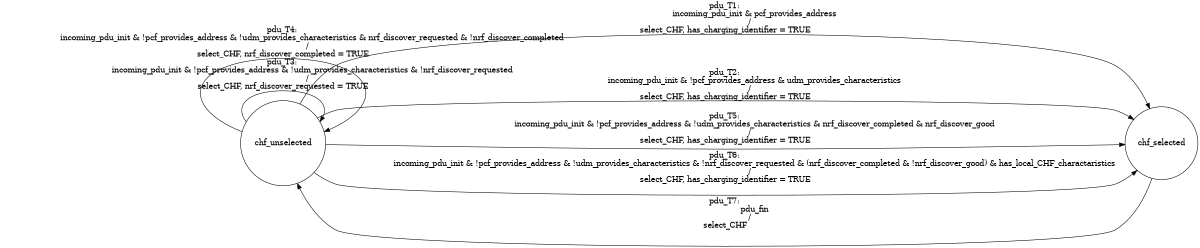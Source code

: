 digraph SMF{
rankdir = LR;
size = "8,5"
node [shape = circle, label="chf_unselected"]chf_unselected;
node [shape = circle, label="chf_selected"]chf_selected;
chf_unselected -> chf_selected [label = "pdu_T1: 
                        incoming_pdu_init & pcf_provides_address
                    /
select_CHF, has_charging_identifier = TRUE"]
chf_unselected -> chf_selected [label = "pdu_T2: 
                        incoming_pdu_init & !pcf_provides_address & udm_provides_characteristics
                    /
select_CHF, has_charging_identifier = TRUE"]
chf_unselected -> chf_unselected [label = "pdu_T3: 
                        incoming_pdu_init & !pcf_provides_address & !udm_provides_characteristics & !nrf_discover_requested
                    /
select_CHF, nrf_discover_requested = TRUE"]
chf_unselected -> chf_unselected [label = "pdu_T4: 
                        incoming_pdu_init & !pcf_provides_address & !udm_provides_characteristics & nrf_discover_requested & !nrf_discover_completed
                    /
select_CHF, nrf_discover_completed = TRUE"]
chf_unselected -> chf_selected [label = "pdu_T5: 
                        incoming_pdu_init & !pcf_provides_address & !udm_provides_characteristics & nrf_discover_completed & nrf_discover_good
                    /
select_CHF, has_charging_identifier = TRUE"]
chf_unselected -> chf_selected [label = "pdu_T6: 
                        incoming_pdu_init & !pcf_provides_address & !udm_provides_characteristics & !nrf_discover_requested & (nrf_discover_completed & !nrf_discover_good) & has_local_CHF_charactaristics
                    /
select_CHF, has_charging_identifier = TRUE"]
chf_selected -> chf_unselected [label = "pdu_T7: 
                        pdu_fin
                    /
select_CHF"]
}
